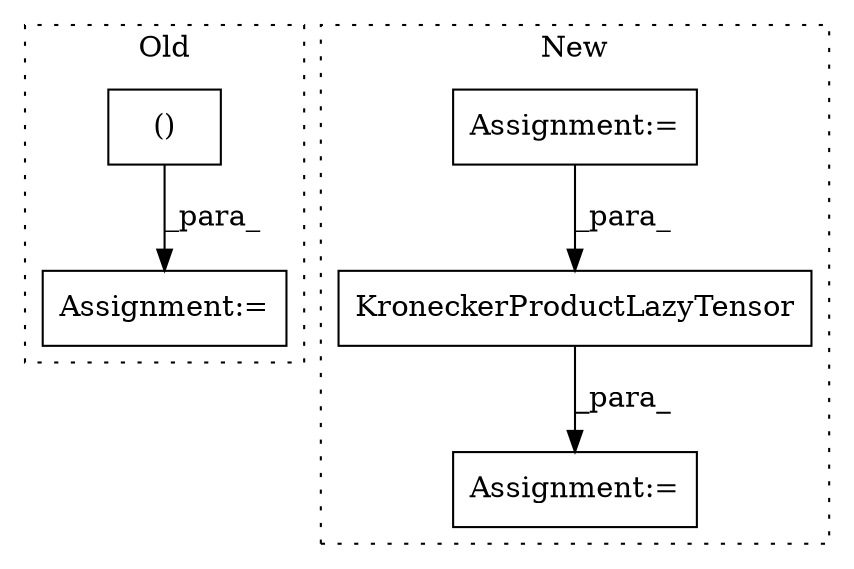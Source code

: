 digraph G {
subgraph cluster0 {
1 [label="()" a="106" s="8666" l="35" shape="box"];
5 [label="Assignment:=" a="7" s="8655" l="11" shape="box"];
label = "Old";
style="dotted";
}
subgraph cluster1 {
2 [label="KroneckerProductLazyTensor" a="32" s="9325,9369" l="27,1" shape="box"];
3 [label="Assignment:=" a="7" s="9324" l="1" shape="box"];
4 [label="Assignment:=" a="7" s="9069" l="1" shape="box"];
label = "New";
style="dotted";
}
1 -> 5 [label="_para_"];
2 -> 3 [label="_para_"];
4 -> 2 [label="_para_"];
}